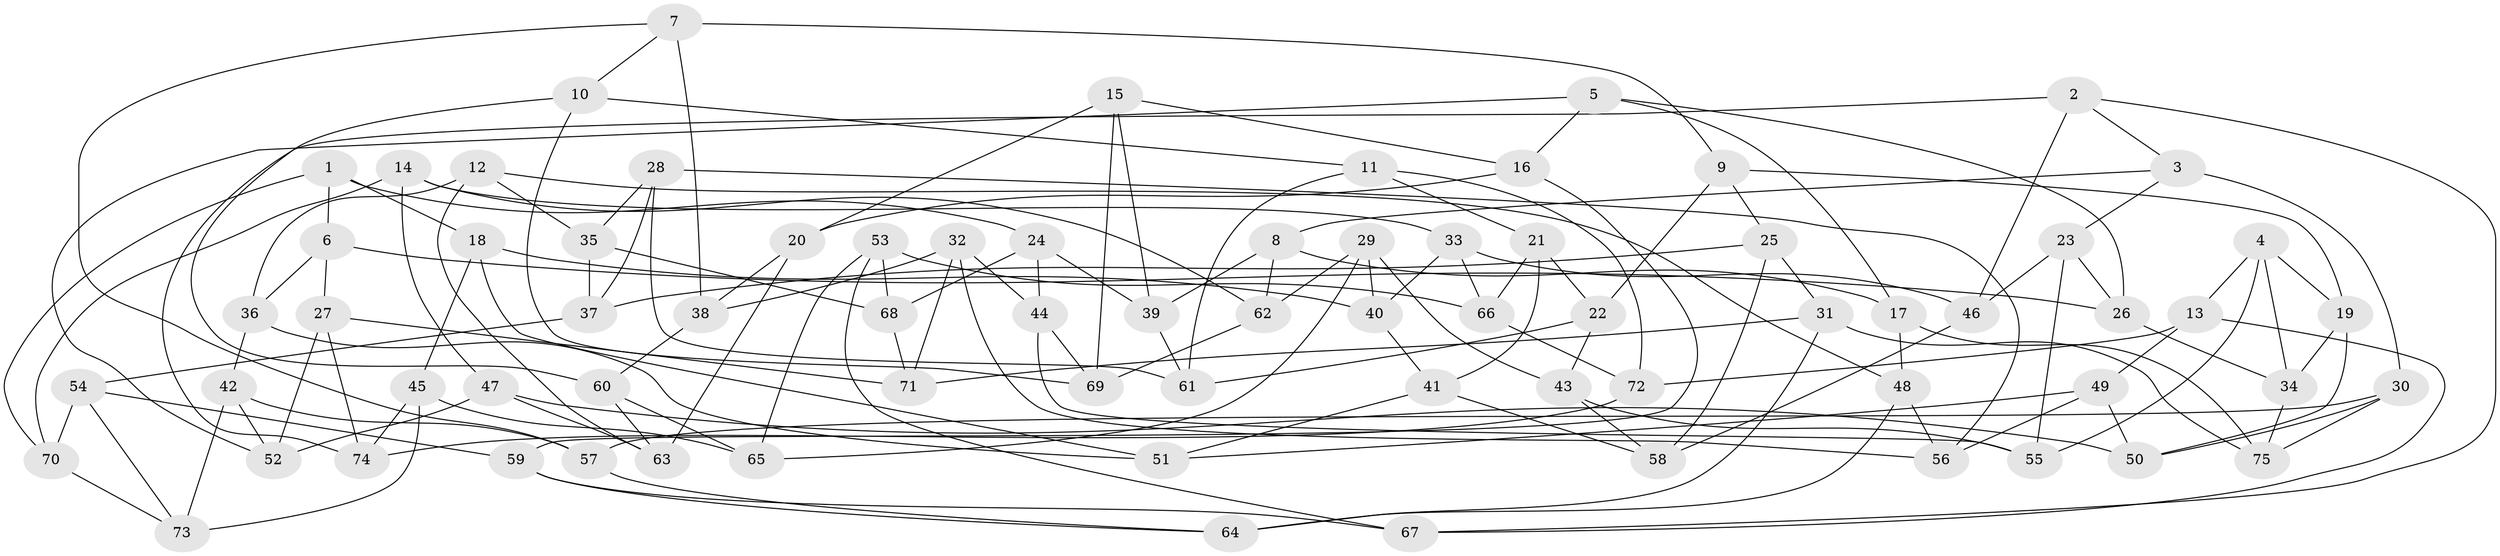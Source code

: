 // Generated by graph-tools (version 1.1) at 2025/02/03/09/25 03:02:59]
// undirected, 75 vertices, 150 edges
graph export_dot {
graph [start="1"]
  node [color=gray90,style=filled];
  1;
  2;
  3;
  4;
  5;
  6;
  7;
  8;
  9;
  10;
  11;
  12;
  13;
  14;
  15;
  16;
  17;
  18;
  19;
  20;
  21;
  22;
  23;
  24;
  25;
  26;
  27;
  28;
  29;
  30;
  31;
  32;
  33;
  34;
  35;
  36;
  37;
  38;
  39;
  40;
  41;
  42;
  43;
  44;
  45;
  46;
  47;
  48;
  49;
  50;
  51;
  52;
  53;
  54;
  55;
  56;
  57;
  58;
  59;
  60;
  61;
  62;
  63;
  64;
  65;
  66;
  67;
  68;
  69;
  70;
  71;
  72;
  73;
  74;
  75;
  1 -- 6;
  1 -- 70;
  1 -- 24;
  1 -- 18;
  2 -- 74;
  2 -- 3;
  2 -- 46;
  2 -- 67;
  3 -- 23;
  3 -- 30;
  3 -- 8;
  4 -- 13;
  4 -- 34;
  4 -- 19;
  4 -- 55;
  5 -- 17;
  5 -- 26;
  5 -- 52;
  5 -- 16;
  6 -- 36;
  6 -- 27;
  6 -- 26;
  7 -- 10;
  7 -- 57;
  7 -- 38;
  7 -- 9;
  8 -- 17;
  8 -- 62;
  8 -- 39;
  9 -- 25;
  9 -- 19;
  9 -- 22;
  10 -- 60;
  10 -- 11;
  10 -- 69;
  11 -- 72;
  11 -- 21;
  11 -- 61;
  12 -- 36;
  12 -- 35;
  12 -- 48;
  12 -- 63;
  13 -- 72;
  13 -- 49;
  13 -- 67;
  14 -- 62;
  14 -- 47;
  14 -- 33;
  14 -- 70;
  15 -- 39;
  15 -- 16;
  15 -- 20;
  15 -- 69;
  16 -- 59;
  16 -- 20;
  17 -- 75;
  17 -- 48;
  18 -- 51;
  18 -- 45;
  18 -- 40;
  19 -- 50;
  19 -- 34;
  20 -- 38;
  20 -- 63;
  21 -- 66;
  21 -- 41;
  21 -- 22;
  22 -- 61;
  22 -- 43;
  23 -- 46;
  23 -- 55;
  23 -- 26;
  24 -- 39;
  24 -- 44;
  24 -- 68;
  25 -- 37;
  25 -- 31;
  25 -- 58;
  26 -- 34;
  27 -- 71;
  27 -- 52;
  27 -- 74;
  28 -- 61;
  28 -- 35;
  28 -- 37;
  28 -- 56;
  29 -- 65;
  29 -- 43;
  29 -- 40;
  29 -- 62;
  30 -- 50;
  30 -- 75;
  30 -- 57;
  31 -- 64;
  31 -- 71;
  31 -- 75;
  32 -- 38;
  32 -- 71;
  32 -- 44;
  32 -- 56;
  33 -- 46;
  33 -- 66;
  33 -- 40;
  34 -- 75;
  35 -- 68;
  35 -- 37;
  36 -- 42;
  36 -- 51;
  37 -- 54;
  38 -- 60;
  39 -- 61;
  40 -- 41;
  41 -- 58;
  41 -- 51;
  42 -- 57;
  42 -- 73;
  42 -- 52;
  43 -- 58;
  43 -- 55;
  44 -- 55;
  44 -- 69;
  45 -- 74;
  45 -- 73;
  45 -- 65;
  46 -- 58;
  47 -- 50;
  47 -- 52;
  47 -- 63;
  48 -- 64;
  48 -- 56;
  49 -- 50;
  49 -- 51;
  49 -- 56;
  53 -- 67;
  53 -- 65;
  53 -- 66;
  53 -- 68;
  54 -- 59;
  54 -- 73;
  54 -- 70;
  57 -- 64;
  59 -- 64;
  59 -- 67;
  60 -- 63;
  60 -- 65;
  62 -- 69;
  66 -- 72;
  68 -- 71;
  70 -- 73;
  72 -- 74;
}
